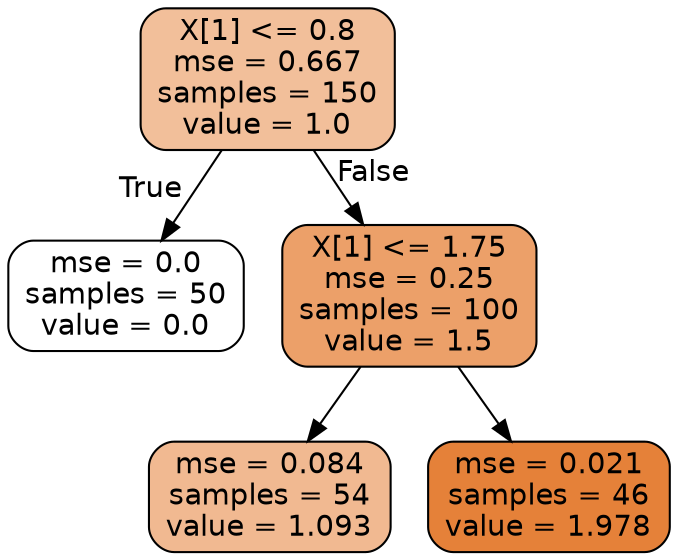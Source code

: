 digraph Tree {
node [shape=box, style="filled, rounded", color="black", fontname=helvetica] ;
edge [fontname=helvetica] ;
0 [label="X[1] <= 0.8\nmse = 0.667\nsamples = 150\nvalue = 1.0", fillcolor="#e5813981"] ;
1 [label="mse = 0.0\nsamples = 50\nvalue = 0.0", fillcolor="#e5813900"] ;
0 -> 1 [labeldistance=2.5, labelangle=45, headlabel="True"] ;
2 [label="X[1] <= 1.75\nmse = 0.25\nsamples = 100\nvalue = 1.5", fillcolor="#e58139c1"] ;
0 -> 2 [labeldistance=2.5, labelangle=-45, headlabel="False"] ;
3 [label="mse = 0.084\nsamples = 54\nvalue = 1.093", fillcolor="#e581398d"] ;
2 -> 3 ;
4 [label="mse = 0.021\nsamples = 46\nvalue = 1.978", fillcolor="#e58139ff"] ;
2 -> 4 ;
}
